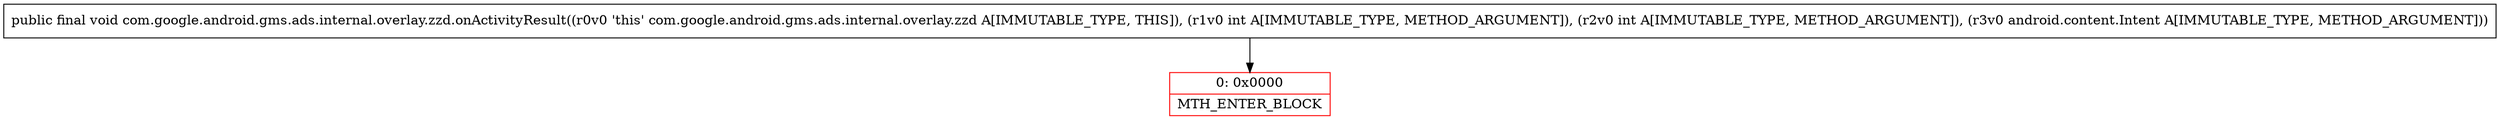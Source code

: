 digraph "CFG forcom.google.android.gms.ads.internal.overlay.zzd.onActivityResult(IILandroid\/content\/Intent;)V" {
subgraph cluster_Region_1774022044 {
label = "R(0)";
node [shape=record,color=blue];
}
Node_0 [shape=record,color=red,label="{0\:\ 0x0000|MTH_ENTER_BLOCK\l}"];
MethodNode[shape=record,label="{public final void com.google.android.gms.ads.internal.overlay.zzd.onActivityResult((r0v0 'this' com.google.android.gms.ads.internal.overlay.zzd A[IMMUTABLE_TYPE, THIS]), (r1v0 int A[IMMUTABLE_TYPE, METHOD_ARGUMENT]), (r2v0 int A[IMMUTABLE_TYPE, METHOD_ARGUMENT]), (r3v0 android.content.Intent A[IMMUTABLE_TYPE, METHOD_ARGUMENT])) }"];
MethodNode -> Node_0;
}

